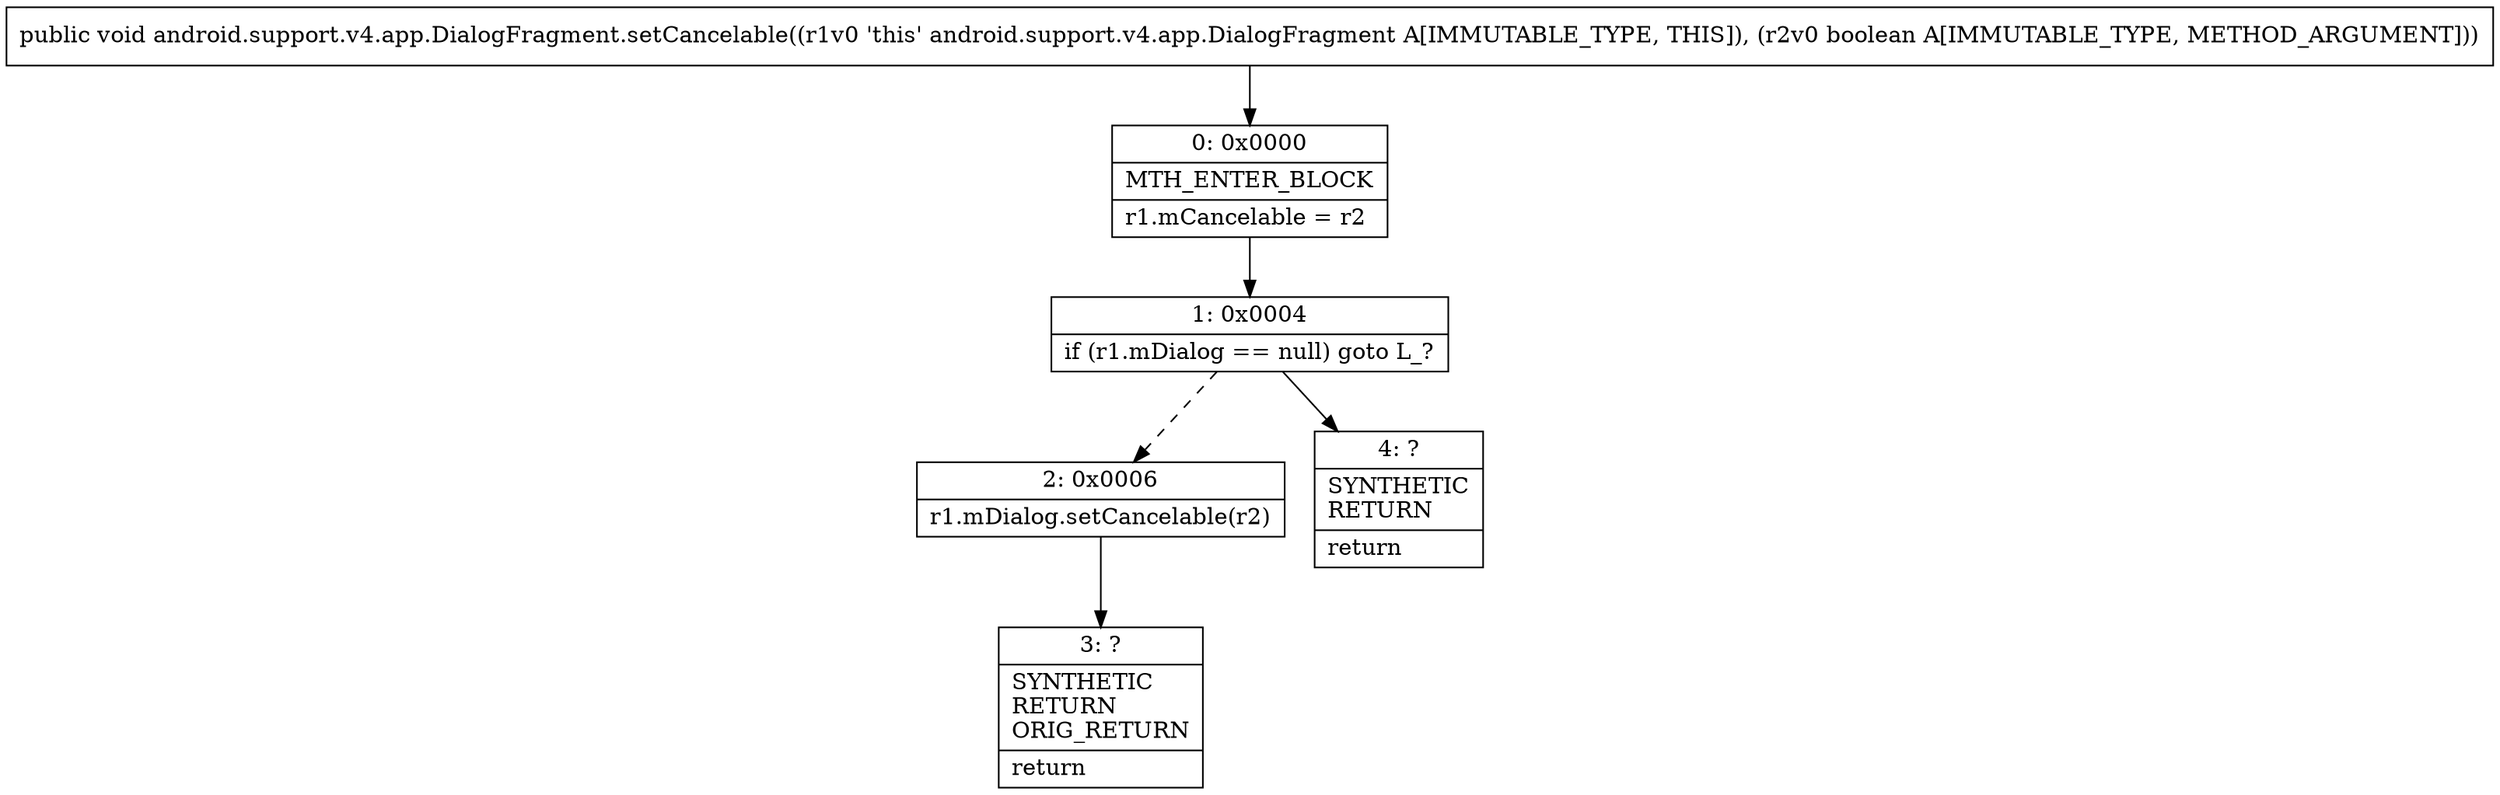 digraph "CFG forandroid.support.v4.app.DialogFragment.setCancelable(Z)V" {
Node_0 [shape=record,label="{0\:\ 0x0000|MTH_ENTER_BLOCK\l|r1.mCancelable = r2\l}"];
Node_1 [shape=record,label="{1\:\ 0x0004|if (r1.mDialog == null) goto L_?\l}"];
Node_2 [shape=record,label="{2\:\ 0x0006|r1.mDialog.setCancelable(r2)\l}"];
Node_3 [shape=record,label="{3\:\ ?|SYNTHETIC\lRETURN\lORIG_RETURN\l|return\l}"];
Node_4 [shape=record,label="{4\:\ ?|SYNTHETIC\lRETURN\l|return\l}"];
MethodNode[shape=record,label="{public void android.support.v4.app.DialogFragment.setCancelable((r1v0 'this' android.support.v4.app.DialogFragment A[IMMUTABLE_TYPE, THIS]), (r2v0 boolean A[IMMUTABLE_TYPE, METHOD_ARGUMENT])) }"];
MethodNode -> Node_0;
Node_0 -> Node_1;
Node_1 -> Node_2[style=dashed];
Node_1 -> Node_4;
Node_2 -> Node_3;
}

